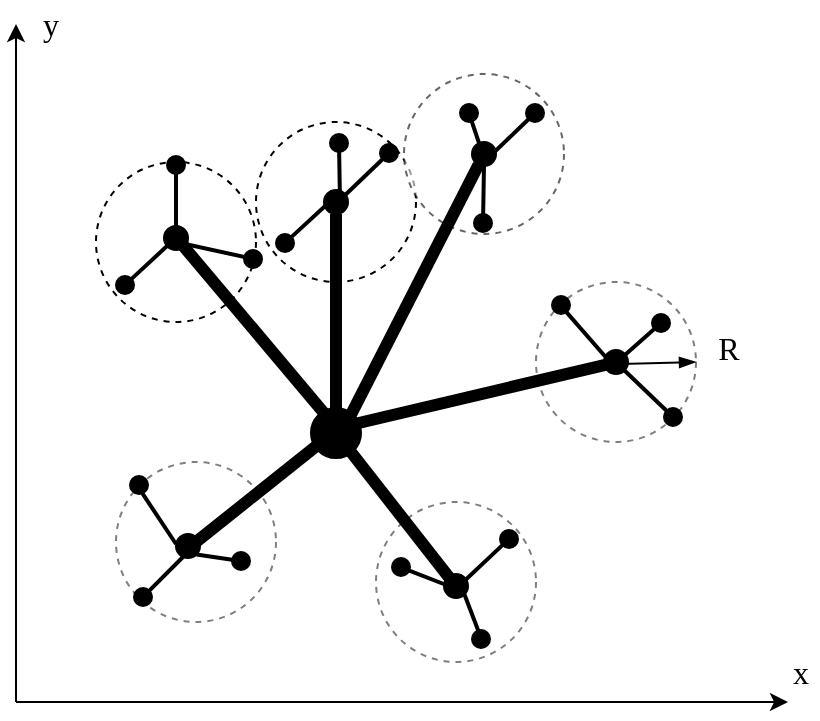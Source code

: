 <mxfile version="15.8.7" type="device"><diagram id="GzPMGCCB2UCpi1yjZoNg" name="Страница 1"><mxGraphModel dx="946" dy="585" grid="0" gridSize="10" guides="1" tooltips="1" connect="1" arrows="1" fold="1" page="1" pageScale="1" pageWidth="827" pageHeight="1169" math="0" shadow="0"><root><mxCell id="0"/><mxCell id="1" parent="0"/><mxCell id="GQ9epBvQXS0Q73xCy5r2-4" value="" style="endArrow=classic;html=1;rounded=0;" edge="1" parent="1"><mxGeometry width="50" height="50" relative="1" as="geometry"><mxPoint x="180" y="440" as="sourcePoint"/><mxPoint x="180" y="101" as="targetPoint"/></mxGeometry></mxCell><mxCell id="GQ9epBvQXS0Q73xCy5r2-5" value="" style="endArrow=classic;html=1;rounded=0;" edge="1" parent="1"><mxGeometry width="50" height="50" relative="1" as="geometry"><mxPoint x="180" y="440" as="sourcePoint"/><mxPoint x="566" y="440" as="targetPoint"/></mxGeometry></mxCell><mxCell id="GQ9epBvQXS0Q73xCy5r2-6" value="" style="ellipse;whiteSpace=wrap;html=1;aspect=fixed;dashed=1;" vertex="1" parent="1"><mxGeometry x="220" y="170" width="80" height="80" as="geometry"/></mxCell><mxCell id="GQ9epBvQXS0Q73xCy5r2-7" value="" style="ellipse;whiteSpace=wrap;html=1;aspect=fixed;dashed=1;" vertex="1" parent="1"><mxGeometry x="300" y="150" width="80" height="80" as="geometry"/></mxCell><mxCell id="GQ9epBvQXS0Q73xCy5r2-8" value="" style="ellipse;whiteSpace=wrap;html=1;aspect=fixed;dashed=1;opacity=60;" vertex="1" parent="1"><mxGeometry x="374" y="126" width="80" height="80" as="geometry"/></mxCell><mxCell id="GQ9epBvQXS0Q73xCy5r2-9" value="" style="ellipse;whiteSpace=wrap;html=1;aspect=fixed;dashed=1;opacity=50;" vertex="1" parent="1"><mxGeometry x="440" y="230" width="80" height="80" as="geometry"/></mxCell><mxCell id="GQ9epBvQXS0Q73xCy5r2-10" value="" style="ellipse;whiteSpace=wrap;html=1;aspect=fixed;dashed=1;opacity=50;" vertex="1" parent="1"><mxGeometry x="360" y="340" width="80" height="80" as="geometry"/></mxCell><mxCell id="GQ9epBvQXS0Q73xCy5r2-11" value="" style="ellipse;whiteSpace=wrap;html=1;aspect=fixed;dashed=1;opacity=50;" vertex="1" parent="1"><mxGeometry x="230" y="320" width="80" height="80" as="geometry"/></mxCell><mxCell id="GQ9epBvQXS0Q73xCy5r2-16" value="" style="endArrow=none;html=1;rounded=0;strokeWidth=6;startArrow=none;" edge="1" parent="1" source="GQ9epBvQXS0Q73xCy5r2-24"><mxGeometry width="50" height="50" relative="1" as="geometry"><mxPoint x="340" y="310" as="sourcePoint"/><mxPoint x="340" y="189" as="targetPoint"/></mxGeometry></mxCell><mxCell id="GQ9epBvQXS0Q73xCy5r2-17" value="" style="endArrow=none;html=1;rounded=0;strokeWidth=6;exitX=0.513;exitY=0.488;exitDx=0;exitDy=0;exitPerimeter=0;startArrow=none;" edge="1" parent="1" source="GQ9epBvQXS0Q73xCy5r2-22"><mxGeometry width="50" height="50" relative="1" as="geometry"><mxPoint x="226" y="269" as="sourcePoint"/><mxPoint x="342" y="305" as="targetPoint"/></mxGeometry></mxCell><mxCell id="GQ9epBvQXS0Q73xCy5r2-18" value="" style="endArrow=none;html=1;rounded=0;strokeWidth=6;exitX=0.5;exitY=0.5;exitDx=0;exitDy=0;exitPerimeter=0;" edge="1" parent="1" source="GQ9epBvQXS0Q73xCy5r2-11"><mxGeometry width="50" height="50" relative="1" as="geometry"><mxPoint x="301" y="292" as="sourcePoint"/><mxPoint x="344" y="301" as="targetPoint"/></mxGeometry></mxCell><mxCell id="GQ9epBvQXS0Q73xCy5r2-19" value="" style="endArrow=none;html=1;rounded=0;strokeWidth=6;entryX=0.5;entryY=0.513;entryDx=0;entryDy=0;entryPerimeter=0;startArrow=none;" edge="1" parent="1" source="GQ9epBvQXS0Q73xCy5r2-30" target="GQ9epBvQXS0Q73xCy5r2-10"><mxGeometry width="50" height="50" relative="1" as="geometry"><mxPoint x="338" y="303" as="sourcePoint"/><mxPoint x="455" y="189" as="targetPoint"/></mxGeometry></mxCell><mxCell id="GQ9epBvQXS0Q73xCy5r2-20" value="" style="endArrow=none;html=1;rounded=0;strokeWidth=6;entryX=0.5;entryY=0.513;entryDx=0;entryDy=0;entryPerimeter=0;startArrow=none;" edge="1" parent="1" source="GQ9epBvQXS0Q73xCy5r2-28" target="GQ9epBvQXS0Q73xCy5r2-9"><mxGeometry width="50" height="50" relative="1" as="geometry"><mxPoint x="345" y="302" as="sourcePoint"/><mxPoint x="454" y="170" as="targetPoint"/></mxGeometry></mxCell><mxCell id="GQ9epBvQXS0Q73xCy5r2-22" value="" style="ellipse;whiteSpace=wrap;html=1;strokeColor=#000000;fillColor=#000000;gradientColor=none;" vertex="1" parent="1"><mxGeometry x="254" y="202" width="12" height="12" as="geometry"/></mxCell><mxCell id="GQ9epBvQXS0Q73xCy5r2-23" value="" style="endArrow=none;html=1;rounded=0;strokeWidth=6;exitX=0.513;exitY=0.488;exitDx=0;exitDy=0;exitPerimeter=0;" edge="1" parent="1" source="GQ9epBvQXS0Q73xCy5r2-6" target="GQ9epBvQXS0Q73xCy5r2-22"><mxGeometry width="50" height="50" relative="1" as="geometry"><mxPoint x="261.04" y="209.04" as="sourcePoint"/><mxPoint x="342" y="305" as="targetPoint"/></mxGeometry></mxCell><mxCell id="GQ9epBvQXS0Q73xCy5r2-24" value="" style="ellipse;whiteSpace=wrap;html=1;strokeColor=#000000;fillColor=#000000;gradientColor=none;" vertex="1" parent="1"><mxGeometry x="334" y="184" width="12" height="12" as="geometry"/></mxCell><mxCell id="GQ9epBvQXS0Q73xCy5r2-25" value="" style="endArrow=none;html=1;rounded=0;strokeWidth=6;" edge="1" parent="1" target="GQ9epBvQXS0Q73xCy5r2-24"><mxGeometry width="50" height="50" relative="1" as="geometry"><mxPoint x="340" y="310" as="sourcePoint"/><mxPoint x="340" y="189" as="targetPoint"/></mxGeometry></mxCell><mxCell id="GQ9epBvQXS0Q73xCy5r2-26" value="" style="ellipse;whiteSpace=wrap;html=1;strokeColor=#000000;fillColor=#000000;gradientColor=none;" vertex="1" parent="1"><mxGeometry x="408" y="160" width="12" height="12" as="geometry"/></mxCell><mxCell id="GQ9epBvQXS0Q73xCy5r2-27" value="" style="endArrow=none;html=1;rounded=0;strokeWidth=6;" edge="1" parent="1" target="GQ9epBvQXS0Q73xCy5r2-26"><mxGeometry width="50" height="50" relative="1" as="geometry"><mxPoint x="340" y="311" as="sourcePoint"/><mxPoint x="400" y="190" as="targetPoint"/></mxGeometry></mxCell><mxCell id="GQ9epBvQXS0Q73xCy5r2-28" value="" style="ellipse;whiteSpace=wrap;html=1;strokeColor=#000000;fillColor=#000000;gradientColor=none;" vertex="1" parent="1"><mxGeometry x="474" y="264" width="12" height="12" as="geometry"/></mxCell><mxCell id="GQ9epBvQXS0Q73xCy5r2-29" value="" style="endArrow=none;html=1;rounded=0;strokeWidth=6;entryX=0.5;entryY=0.513;entryDx=0;entryDy=0;entryPerimeter=0;" edge="1" parent="1" target="GQ9epBvQXS0Q73xCy5r2-28"><mxGeometry width="50" height="50" relative="1" as="geometry"><mxPoint x="345" y="302" as="sourcePoint"/><mxPoint x="480" y="271.04" as="targetPoint"/></mxGeometry></mxCell><mxCell id="GQ9epBvQXS0Q73xCy5r2-30" value="" style="ellipse;whiteSpace=wrap;html=1;strokeColor=#000000;fillColor=#000000;gradientColor=none;" vertex="1" parent="1"><mxGeometry x="394" y="376" width="12" height="12" as="geometry"/></mxCell><mxCell id="GQ9epBvQXS0Q73xCy5r2-31" value="" style="endArrow=none;html=1;rounded=0;strokeWidth=6;entryX=0.5;entryY=0.513;entryDx=0;entryDy=0;entryPerimeter=0;startArrow=none;" edge="1" parent="1" source="GQ9epBvQXS0Q73xCy5r2-33" target="GQ9epBvQXS0Q73xCy5r2-30"><mxGeometry width="50" height="50" relative="1" as="geometry"><mxPoint x="338" y="303" as="sourcePoint"/><mxPoint x="400" y="381.04" as="targetPoint"/></mxGeometry></mxCell><mxCell id="GQ9epBvQXS0Q73xCy5r2-32" value="" style="ellipse;whiteSpace=wrap;html=1;strokeColor=#000000;fillColor=#000000;gradientColor=none;" vertex="1" parent="1"><mxGeometry x="260" y="356" width="12" height="12" as="geometry"/></mxCell><mxCell id="GQ9epBvQXS0Q73xCy5r2-33" value="" style="ellipse;whiteSpace=wrap;html=1;aspect=fixed;strokeColor=#000000;fillColor=#000000;gradientColor=none;" vertex="1" parent="1"><mxGeometry x="327.5" y="293" width="25" height="25" as="geometry"/></mxCell><mxCell id="GQ9epBvQXS0Q73xCy5r2-34" value="" style="endArrow=none;html=1;rounded=0;strokeWidth=6;entryX=0.5;entryY=0.513;entryDx=0;entryDy=0;entryPerimeter=0;" edge="1" parent="1" target="GQ9epBvQXS0Q73xCy5r2-33"><mxGeometry width="50" height="50" relative="1" as="geometry"><mxPoint x="338" y="303" as="sourcePoint"/><mxPoint x="400" y="382.156" as="targetPoint"/></mxGeometry></mxCell><mxCell id="GQ9epBvQXS0Q73xCy5r2-37" value="" style="endArrow=none;html=1;rounded=0;strokeWidth=2;startArrow=none;" edge="1" parent="1" source="GQ9epBvQXS0Q73xCy5r2-85"><mxGeometry width="50" height="50" relative="1" as="geometry"><mxPoint x="401.5" y="382" as="sourcePoint"/><mxPoint x="426.5" y="358" as="targetPoint"/></mxGeometry></mxCell><mxCell id="GQ9epBvQXS0Q73xCy5r2-39" value="" style="endArrow=none;html=1;rounded=0;strokeWidth=2;exitX=0.175;exitY=0.4;exitDx=0;exitDy=0;exitPerimeter=0;startArrow=none;" edge="1" parent="1" source="GQ9epBvQXS0Q73xCy5r2-100"><mxGeometry width="50" height="50" relative="1" as="geometry"><mxPoint x="374" y="407" as="sourcePoint"/><mxPoint x="399" y="383" as="targetPoint"/></mxGeometry></mxCell><mxCell id="GQ9epBvQXS0Q73xCy5r2-40" value="" style="endArrow=none;html=1;rounded=0;strokeWidth=2;exitX=0.65;exitY=0.838;exitDx=0;exitDy=0;exitPerimeter=0;entryX=1;entryY=1;entryDx=0;entryDy=0;startArrow=none;" edge="1" parent="1" source="GQ9epBvQXS0Q73xCy5r2-83" target="GQ9epBvQXS0Q73xCy5r2-30"><mxGeometry width="50" height="50" relative="1" as="geometry"><mxPoint x="394" y="407" as="sourcePoint"/><mxPoint x="419" y="383" as="targetPoint"/></mxGeometry></mxCell><mxCell id="GQ9epBvQXS0Q73xCy5r2-41" value="" style="endArrow=none;html=1;rounded=0;strokeWidth=2;startArrow=none;" edge="1" parent="1" source="GQ9epBvQXS0Q73xCy5r2-77"><mxGeometry width="50" height="50" relative="1" as="geometry"><mxPoint x="476" y="274" as="sourcePoint"/><mxPoint x="501" y="250" as="targetPoint"/></mxGeometry></mxCell><mxCell id="GQ9epBvQXS0Q73xCy5r2-42" value="" style="endArrow=none;html=1;rounded=0;strokeWidth=2;entryX=0;entryY=0;entryDx=0;entryDy=0;startArrow=none;" edge="1" parent="1" source="GQ9epBvQXS0Q73xCy5r2-79" target="GQ9epBvQXS0Q73xCy5r2-9"><mxGeometry width="50" height="50" relative="1" as="geometry"><mxPoint x="477" y="270" as="sourcePoint"/><mxPoint x="477" y="258" as="targetPoint"/></mxGeometry></mxCell><mxCell id="GQ9epBvQXS0Q73xCy5r2-43" value="" style="endArrow=none;html=1;rounded=0;strokeWidth=2;startArrow=none;" edge="1" parent="1" source="GQ9epBvQXS0Q73xCy5r2-81"><mxGeometry width="50" height="50" relative="1" as="geometry"><mxPoint x="459" y="298" as="sourcePoint"/><mxPoint x="484" y="274" as="targetPoint"/></mxGeometry></mxCell><mxCell id="GQ9epBvQXS0Q73xCy5r2-44" value="" style="endArrow=blockThin;html=1;rounded=0;strokeWidth=1;entryX=1;entryY=0.5;entryDx=0;entryDy=0;endFill=1;" edge="1" parent="1" target="GQ9epBvQXS0Q73xCy5r2-9"><mxGeometry width="50" height="50" relative="1" as="geometry"><mxPoint x="482" y="271" as="sourcePoint"/><mxPoint x="633" y="247" as="targetPoint"/></mxGeometry></mxCell><mxCell id="GQ9epBvQXS0Q73xCy5r2-45" value="" style="endArrow=none;html=1;rounded=0;strokeWidth=2;startArrow=none;" edge="1" parent="1" source="GQ9epBvQXS0Q73xCy5r2-89"><mxGeometry width="50" height="50" relative="1" as="geometry"><mxPoint x="242" y="388" as="sourcePoint"/><mxPoint x="267" y="364" as="targetPoint"/></mxGeometry></mxCell><mxCell id="GQ9epBvQXS0Q73xCy5r2-46" value="" style="endArrow=none;html=1;rounded=0;strokeWidth=2;exitX=1;exitY=1;exitDx=0;exitDy=0;startArrow=none;" edge="1" parent="1" source="GQ9epBvQXS0Q73xCy5r2-87"><mxGeometry width="50" height="50" relative="1" as="geometry"><mxPoint x="266" y="392" as="sourcePoint"/><mxPoint x="291" y="368" as="targetPoint"/></mxGeometry></mxCell><mxCell id="GQ9epBvQXS0Q73xCy5r2-47" value="" style="endArrow=none;html=1;rounded=0;strokeWidth=2;entryX=0;entryY=0;entryDx=0;entryDy=0;startArrow=none;" edge="1" parent="1" source="GQ9epBvQXS0Q73xCy5r2-91" target="GQ9epBvQXS0Q73xCy5r2-11"><mxGeometry width="50" height="50" relative="1" as="geometry"><mxPoint x="260" y="361" as="sourcePoint"/><mxPoint x="285" y="337" as="targetPoint"/></mxGeometry></mxCell><mxCell id="GQ9epBvQXS0Q73xCy5r2-48" value="" style="endArrow=none;html=1;rounded=0;strokeWidth=2;startArrow=none;" edge="1" parent="1" source="GQ9epBvQXS0Q73xCy5r2-65"><mxGeometry width="50" height="50" relative="1" as="geometry"><mxPoint x="414" y="170" as="sourcePoint"/><mxPoint x="439" y="146" as="targetPoint"/></mxGeometry></mxCell><mxCell id="GQ9epBvQXS0Q73xCy5r2-49" value="" style="endArrow=none;html=1;rounded=0;strokeWidth=2;startArrow=none;" edge="1" parent="1" source="GQ9epBvQXS0Q73xCy5r2-67"><mxGeometry width="50" height="50" relative="1" as="geometry"><mxPoint x="413" y="165" as="sourcePoint"/><mxPoint x="408" y="146" as="targetPoint"/></mxGeometry></mxCell><mxCell id="GQ9epBvQXS0Q73xCy5r2-50" value="" style="endArrow=none;html=1;rounded=0;strokeWidth=2;startArrow=none;" edge="1" parent="1" source="GQ9epBvQXS0Q73xCy5r2-69"><mxGeometry width="50" height="50" relative="1" as="geometry"><mxPoint x="414" y="196" as="sourcePoint"/><mxPoint x="414" y="172" as="targetPoint"/></mxGeometry></mxCell><mxCell id="GQ9epBvQXS0Q73xCy5r2-51" value="" style="endArrow=none;html=1;rounded=0;strokeWidth=2;startArrow=none;" edge="1" parent="1" source="GQ9epBvQXS0Q73xCy5r2-73"><mxGeometry width="50" height="50" relative="1" as="geometry"><mxPoint x="342" y="189" as="sourcePoint"/><mxPoint x="367" y="165" as="targetPoint"/></mxGeometry></mxCell><mxCell id="GQ9epBvQXS0Q73xCy5r2-52" value="" style="endArrow=none;html=1;rounded=0;strokeWidth=2;startArrow=none;" edge="1" parent="1" source="GQ9epBvQXS0Q73xCy5r2-71"><mxGeometry width="50" height="50" relative="1" as="geometry"><mxPoint x="342" y="190" as="sourcePoint"/><mxPoint x="342" y="162" as="targetPoint"/></mxGeometry></mxCell><mxCell id="GQ9epBvQXS0Q73xCy5r2-53" value="" style="endArrow=none;html=1;rounded=0;strokeWidth=2;startArrow=none;" edge="1" parent="1" source="GQ9epBvQXS0Q73xCy5r2-75"><mxGeometry width="50" height="50" relative="1" as="geometry"><mxPoint x="315" y="211" as="sourcePoint"/><mxPoint x="340" y="187" as="targetPoint"/></mxGeometry></mxCell><mxCell id="GQ9epBvQXS0Q73xCy5r2-54" value="" style="endArrow=none;html=1;rounded=0;strokeWidth=2;startArrow=none;" edge="1" parent="1" source="GQ9epBvQXS0Q73xCy5r2-63"><mxGeometry width="50" height="50" relative="1" as="geometry"><mxPoint x="237" y="230" as="sourcePoint"/><mxPoint x="262" y="206" as="targetPoint"/></mxGeometry></mxCell><mxCell id="GQ9epBvQXS0Q73xCy5r2-55" value="" style="endArrow=none;html=1;rounded=0;strokeWidth=2;startArrow=none;" edge="1" parent="1" source="GQ9epBvQXS0Q73xCy5r2-57" target="GQ9epBvQXS0Q73xCy5r2-6"><mxGeometry width="50" height="50" relative="1" as="geometry"><mxPoint x="260" y="208" as="sourcePoint"/><mxPoint x="285" y="184" as="targetPoint"/></mxGeometry></mxCell><mxCell id="GQ9epBvQXS0Q73xCy5r2-56" value="" style="endArrow=none;html=1;rounded=0;strokeWidth=2;entryX=0.988;entryY=0.6;entryDx=0;entryDy=0;entryPerimeter=0;startArrow=none;" edge="1" parent="1" source="GQ9epBvQXS0Q73xCy5r2-61" target="GQ9epBvQXS0Q73xCy5r2-6"><mxGeometry width="50" height="50" relative="1" as="geometry"><mxPoint x="260" y="210" as="sourcePoint"/><mxPoint x="285" y="186" as="targetPoint"/></mxGeometry></mxCell><mxCell id="GQ9epBvQXS0Q73xCy5r2-57" value="" style="ellipse;whiteSpace=wrap;html=1;aspect=fixed;strokeColor=#000000;fillColor=#000000;gradientColor=none;" vertex="1" parent="1"><mxGeometry x="255.5" y="167" width="9" height="9" as="geometry"/></mxCell><mxCell id="GQ9epBvQXS0Q73xCy5r2-59" value="" style="endArrow=none;html=1;rounded=0;strokeWidth=2;" edge="1" parent="1" target="GQ9epBvQXS0Q73xCy5r2-57"><mxGeometry width="50" height="50" relative="1" as="geometry"><mxPoint x="260" y="208" as="sourcePoint"/><mxPoint x="260" y="170" as="targetPoint"/></mxGeometry></mxCell><mxCell id="GQ9epBvQXS0Q73xCy5r2-61" value="" style="ellipse;whiteSpace=wrap;html=1;aspect=fixed;strokeColor=#000000;fillColor=#000000;gradientColor=none;" vertex="1" parent="1"><mxGeometry x="294" y="214" width="9" height="9" as="geometry"/></mxCell><mxCell id="GQ9epBvQXS0Q73xCy5r2-62" value="" style="endArrow=none;html=1;rounded=0;strokeWidth=2;entryX=0.988;entryY=0.6;entryDx=0;entryDy=0;entryPerimeter=0;" edge="1" parent="1" target="GQ9epBvQXS0Q73xCy5r2-61"><mxGeometry width="50" height="50" relative="1" as="geometry"><mxPoint x="260" y="210" as="sourcePoint"/><mxPoint x="299.04" y="218" as="targetPoint"/></mxGeometry></mxCell><mxCell id="GQ9epBvQXS0Q73xCy5r2-63" value="" style="ellipse;whiteSpace=wrap;html=1;aspect=fixed;strokeColor=#000000;fillColor=#000000;gradientColor=none;" vertex="1" parent="1"><mxGeometry x="230" y="227" width="9" height="9" as="geometry"/></mxCell><mxCell id="GQ9epBvQXS0Q73xCy5r2-64" value="" style="endArrow=none;html=1;rounded=0;strokeWidth=2;" edge="1" parent="1" target="GQ9epBvQXS0Q73xCy5r2-63"><mxGeometry width="50" height="50" relative="1" as="geometry"><mxPoint x="237" y="230" as="sourcePoint"/><mxPoint x="262" y="206" as="targetPoint"/></mxGeometry></mxCell><mxCell id="GQ9epBvQXS0Q73xCy5r2-65" value="" style="ellipse;whiteSpace=wrap;html=1;aspect=fixed;strokeColor=#000000;fillColor=#000000;gradientColor=none;" vertex="1" parent="1"><mxGeometry x="435" y="141" width="9" height="9" as="geometry"/></mxCell><mxCell id="GQ9epBvQXS0Q73xCy5r2-66" value="" style="endArrow=none;html=1;rounded=0;strokeWidth=2;" edge="1" parent="1" target="GQ9epBvQXS0Q73xCy5r2-65"><mxGeometry width="50" height="50" relative="1" as="geometry"><mxPoint x="414" y="170" as="sourcePoint"/><mxPoint x="439" y="146" as="targetPoint"/></mxGeometry></mxCell><mxCell id="GQ9epBvQXS0Q73xCy5r2-67" value="" style="ellipse;whiteSpace=wrap;html=1;aspect=fixed;strokeColor=#000000;fillColor=#000000;gradientColor=none;" vertex="1" parent="1"><mxGeometry x="402" y="141" width="9" height="9" as="geometry"/></mxCell><mxCell id="GQ9epBvQXS0Q73xCy5r2-68" value="" style="endArrow=none;html=1;rounded=0;strokeWidth=2;" edge="1" parent="1" target="GQ9epBvQXS0Q73xCy5r2-67"><mxGeometry width="50" height="50" relative="1" as="geometry"><mxPoint x="413" y="165" as="sourcePoint"/><mxPoint x="408" y="146" as="targetPoint"/></mxGeometry></mxCell><mxCell id="GQ9epBvQXS0Q73xCy5r2-69" value="" style="ellipse;whiteSpace=wrap;html=1;aspect=fixed;strokeColor=#000000;fillColor=#000000;gradientColor=none;" vertex="1" parent="1"><mxGeometry x="409" y="196" width="9" height="9" as="geometry"/></mxCell><mxCell id="GQ9epBvQXS0Q73xCy5r2-70" value="" style="endArrow=none;html=1;rounded=0;strokeWidth=2;" edge="1" parent="1" target="GQ9epBvQXS0Q73xCy5r2-69"><mxGeometry width="50" height="50" relative="1" as="geometry"><mxPoint x="414" y="196" as="sourcePoint"/><mxPoint x="414" y="172" as="targetPoint"/></mxGeometry></mxCell><mxCell id="GQ9epBvQXS0Q73xCy5r2-71" value="" style="ellipse;whiteSpace=wrap;html=1;aspect=fixed;strokeColor=#000000;fillColor=#000000;gradientColor=none;" vertex="1" parent="1"><mxGeometry x="337" y="156" width="9" height="9" as="geometry"/></mxCell><mxCell id="GQ9epBvQXS0Q73xCy5r2-72" value="" style="endArrow=none;html=1;rounded=0;strokeWidth=2;" edge="1" parent="1" target="GQ9epBvQXS0Q73xCy5r2-71"><mxGeometry width="50" height="50" relative="1" as="geometry"><mxPoint x="342" y="190" as="sourcePoint"/><mxPoint x="342" y="162" as="targetPoint"/></mxGeometry></mxCell><mxCell id="GQ9epBvQXS0Q73xCy5r2-73" value="" style="ellipse;whiteSpace=wrap;html=1;aspect=fixed;strokeColor=#000000;fillColor=#000000;gradientColor=none;" vertex="1" parent="1"><mxGeometry x="362" y="161" width="9" height="9" as="geometry"/></mxCell><mxCell id="GQ9epBvQXS0Q73xCy5r2-74" value="" style="endArrow=none;html=1;rounded=0;strokeWidth=2;" edge="1" parent="1" target="GQ9epBvQXS0Q73xCy5r2-73"><mxGeometry width="50" height="50" relative="1" as="geometry"><mxPoint x="342" y="189" as="sourcePoint"/><mxPoint x="367" y="165" as="targetPoint"/></mxGeometry></mxCell><mxCell id="GQ9epBvQXS0Q73xCy5r2-75" value="" style="ellipse;whiteSpace=wrap;html=1;aspect=fixed;strokeColor=#000000;fillColor=#000000;gradientColor=none;" vertex="1" parent="1"><mxGeometry x="310" y="206" width="9" height="9" as="geometry"/></mxCell><mxCell id="GQ9epBvQXS0Q73xCy5r2-76" value="" style="endArrow=none;html=1;rounded=0;strokeWidth=2;" edge="1" parent="1" target="GQ9epBvQXS0Q73xCy5r2-75"><mxGeometry width="50" height="50" relative="1" as="geometry"><mxPoint x="315" y="211" as="sourcePoint"/><mxPoint x="340" y="187" as="targetPoint"/></mxGeometry></mxCell><mxCell id="GQ9epBvQXS0Q73xCy5r2-77" value="" style="ellipse;whiteSpace=wrap;html=1;aspect=fixed;strokeColor=#000000;fillColor=#000000;gradientColor=none;" vertex="1" parent="1"><mxGeometry x="498" y="246" width="9" height="9" as="geometry"/></mxCell><mxCell id="GQ9epBvQXS0Q73xCy5r2-78" value="" style="endArrow=none;html=1;rounded=0;strokeWidth=2;" edge="1" parent="1" target="GQ9epBvQXS0Q73xCy5r2-77"><mxGeometry width="50" height="50" relative="1" as="geometry"><mxPoint x="476" y="274" as="sourcePoint"/><mxPoint x="501" y="250" as="targetPoint"/></mxGeometry></mxCell><mxCell id="GQ9epBvQXS0Q73xCy5r2-79" value="" style="ellipse;whiteSpace=wrap;html=1;aspect=fixed;strokeColor=#000000;fillColor=#000000;gradientColor=none;" vertex="1" parent="1"><mxGeometry x="448" y="237" width="9" height="9" as="geometry"/></mxCell><mxCell id="GQ9epBvQXS0Q73xCy5r2-80" value="" style="endArrow=none;html=1;rounded=0;strokeWidth=2;entryX=0;entryY=0;entryDx=0;entryDy=0;" edge="1" parent="1" target="GQ9epBvQXS0Q73xCy5r2-79"><mxGeometry width="50" height="50" relative="1" as="geometry"><mxPoint x="477" y="270" as="sourcePoint"/><mxPoint x="451.716" y="241.716" as="targetPoint"/></mxGeometry></mxCell><mxCell id="GQ9epBvQXS0Q73xCy5r2-81" value="" style="ellipse;whiteSpace=wrap;html=1;aspect=fixed;strokeColor=#000000;fillColor=#000000;gradientColor=none;" vertex="1" parent="1"><mxGeometry x="504" y="293" width="9" height="9" as="geometry"/></mxCell><mxCell id="GQ9epBvQXS0Q73xCy5r2-82" value="" style="endArrow=none;html=1;rounded=0;strokeWidth=2;" edge="1" parent="1" source="GQ9epBvQXS0Q73xCy5r2-9" target="GQ9epBvQXS0Q73xCy5r2-81"><mxGeometry width="50" height="50" relative="1" as="geometry"><mxPoint x="508.284" y="298.284" as="sourcePoint"/><mxPoint x="484" y="274" as="targetPoint"/></mxGeometry></mxCell><mxCell id="GQ9epBvQXS0Q73xCy5r2-83" value="" style="ellipse;whiteSpace=wrap;html=1;aspect=fixed;strokeColor=#000000;fillColor=#000000;gradientColor=none;" vertex="1" parent="1"><mxGeometry x="408" y="404" width="9" height="9" as="geometry"/></mxCell><mxCell id="GQ9epBvQXS0Q73xCy5r2-84" value="" style="endArrow=none;html=1;rounded=0;strokeWidth=2;exitX=0.65;exitY=0.838;exitDx=0;exitDy=0;exitPerimeter=0;entryX=1;entryY=1;entryDx=0;entryDy=0;" edge="1" parent="1" source="GQ9epBvQXS0Q73xCy5r2-10" target="GQ9epBvQXS0Q73xCy5r2-83"><mxGeometry width="50" height="50" relative="1" as="geometry"><mxPoint x="412" y="407.04" as="sourcePoint"/><mxPoint x="404.243" y="386.243" as="targetPoint"/></mxGeometry></mxCell><mxCell id="GQ9epBvQXS0Q73xCy5r2-85" value="" style="ellipse;whiteSpace=wrap;html=1;aspect=fixed;strokeColor=#000000;fillColor=#000000;gradientColor=none;" vertex="1" parent="1"><mxGeometry x="422" y="354" width="9" height="9" as="geometry"/></mxCell><mxCell id="GQ9epBvQXS0Q73xCy5r2-86" value="" style="endArrow=none;html=1;rounded=0;strokeWidth=2;" edge="1" parent="1" target="GQ9epBvQXS0Q73xCy5r2-85"><mxGeometry width="50" height="50" relative="1" as="geometry"><mxPoint x="401.5" y="382" as="sourcePoint"/><mxPoint x="426.5" y="358" as="targetPoint"/></mxGeometry></mxCell><mxCell id="GQ9epBvQXS0Q73xCy5r2-87" value="" style="ellipse;whiteSpace=wrap;html=1;aspect=fixed;strokeColor=#000000;fillColor=#000000;gradientColor=none;" vertex="1" parent="1"><mxGeometry x="288" y="365" width="9" height="9" as="geometry"/></mxCell><mxCell id="GQ9epBvQXS0Q73xCy5r2-88" value="" style="endArrow=none;html=1;rounded=0;strokeWidth=2;exitX=1;exitY=1;exitDx=0;exitDy=0;" edge="1" parent="1" source="GQ9epBvQXS0Q73xCy5r2-32" target="GQ9epBvQXS0Q73xCy5r2-87"><mxGeometry width="50" height="50" relative="1" as="geometry"><mxPoint x="270.243" y="366.243" as="sourcePoint"/><mxPoint x="291" y="368" as="targetPoint"/></mxGeometry></mxCell><mxCell id="GQ9epBvQXS0Q73xCy5r2-89" value="" style="ellipse;whiteSpace=wrap;html=1;aspect=fixed;strokeColor=#000000;fillColor=#000000;gradientColor=none;" vertex="1" parent="1"><mxGeometry x="239" y="383" width="9" height="9" as="geometry"/></mxCell><mxCell id="GQ9epBvQXS0Q73xCy5r2-90" value="" style="endArrow=none;html=1;rounded=0;strokeWidth=2;" edge="1" parent="1" target="GQ9epBvQXS0Q73xCy5r2-89"><mxGeometry width="50" height="50" relative="1" as="geometry"><mxPoint x="242" y="388" as="sourcePoint"/><mxPoint x="267" y="364" as="targetPoint"/></mxGeometry></mxCell><mxCell id="GQ9epBvQXS0Q73xCy5r2-91" value="" style="ellipse;whiteSpace=wrap;html=1;aspect=fixed;strokeColor=#000000;fillColor=#000000;gradientColor=none;" vertex="1" parent="1"><mxGeometry x="237" y="327" width="9" height="9" as="geometry"/></mxCell><mxCell id="GQ9epBvQXS0Q73xCy5r2-92" value="" style="endArrow=none;html=1;rounded=0;strokeWidth=2;entryX=0;entryY=0;entryDx=0;entryDy=0;" edge="1" parent="1" target="GQ9epBvQXS0Q73xCy5r2-91"><mxGeometry width="50" height="50" relative="1" as="geometry"><mxPoint x="260" y="361" as="sourcePoint"/><mxPoint x="241.716" y="331.716" as="targetPoint"/></mxGeometry></mxCell><mxCell id="GQ9epBvQXS0Q73xCy5r2-93" value="&lt;font style=&quot;font-size: 16px&quot; face=&quot;Times New Roman&quot;&gt;R&lt;/font&gt;" style="text;html=1;align=center;verticalAlign=middle;resizable=0;points=[];autosize=1;strokeColor=none;fillColor=none;" vertex="1" parent="1"><mxGeometry x="525" y="253" width="21" height="19" as="geometry"/></mxCell><mxCell id="GQ9epBvQXS0Q73xCy5r2-94" value="x" style="text;html=1;align=center;verticalAlign=middle;resizable=0;points=[];autosize=1;strokeColor=none;fillColor=none;fontSize=16;fontFamily=Times New Roman;" vertex="1" parent="1"><mxGeometry x="563" y="413" width="18" height="23" as="geometry"/></mxCell><mxCell id="GQ9epBvQXS0Q73xCy5r2-97" value="y" style="text;html=1;align=center;verticalAlign=middle;resizable=0;points=[];autosize=1;strokeColor=none;fillColor=none;fontSize=16;fontFamily=Times New Roman;" vertex="1" parent="1"><mxGeometry x="188" y="89" width="18" height="23" as="geometry"/></mxCell><mxCell id="GQ9epBvQXS0Q73xCy5r2-100" value="" style="ellipse;whiteSpace=wrap;html=1;aspect=fixed;strokeColor=#000000;fillColor=#000000;gradientColor=none;" vertex="1" parent="1"><mxGeometry x="368" y="368" width="9" height="9" as="geometry"/></mxCell><mxCell id="GQ9epBvQXS0Q73xCy5r2-101" value="" style="endArrow=none;html=1;rounded=0;strokeWidth=2;exitX=0.175;exitY=0.4;exitDx=0;exitDy=0;exitPerimeter=0;" edge="1" parent="1" source="GQ9epBvQXS0Q73xCy5r2-10" target="GQ9epBvQXS0Q73xCy5r2-100"><mxGeometry width="50" height="50" relative="1" as="geometry"><mxPoint x="374" y="372" as="sourcePoint"/><mxPoint x="399" y="383" as="targetPoint"/></mxGeometry></mxCell></root></mxGraphModel></diagram></mxfile>
